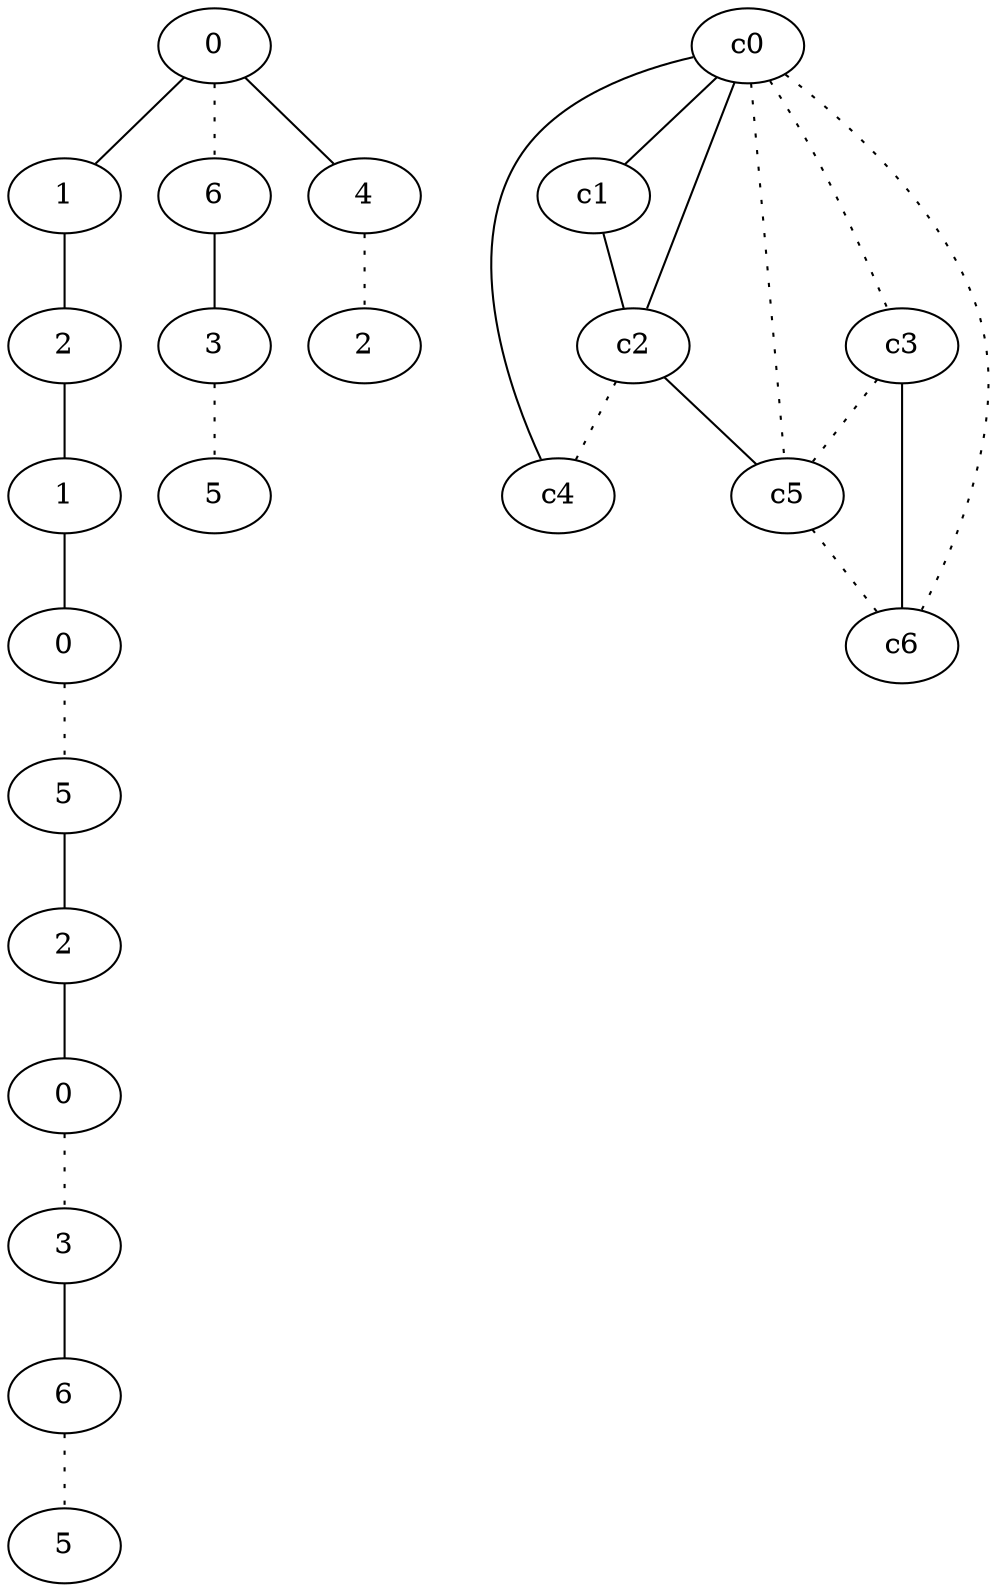 graph {
a0[label=0];
a1[label=1];
a2[label=2];
a3[label=1];
a4[label=0];
a5[label=5];
a6[label=2];
a7[label=0];
a8[label=3];
a9[label=6];
a10[label=5];
a11[label=6];
a12[label=3];
a13[label=5];
a14[label=4];
a15[label=2];
a0 -- a1;
a0 -- a11 [style=dotted];
a0 -- a14;
a1 -- a2;
a2 -- a3;
a3 -- a4;
a4 -- a5 [style=dotted];
a5 -- a6;
a6 -- a7;
a7 -- a8 [style=dotted];
a8 -- a9;
a9 -- a10 [style=dotted];
a11 -- a12;
a12 -- a13 [style=dotted];
a14 -- a15 [style=dotted];
c0 -- c1;
c0 -- c2;
c0 -- c3 [style=dotted];
c0 -- c4;
c0 -- c5 [style=dotted];
c0 -- c6 [style=dotted];
c1 -- c2;
c2 -- c4 [style=dotted];
c2 -- c5;
c3 -- c5 [style=dotted];
c3 -- c6;
c5 -- c6 [style=dotted];
}
